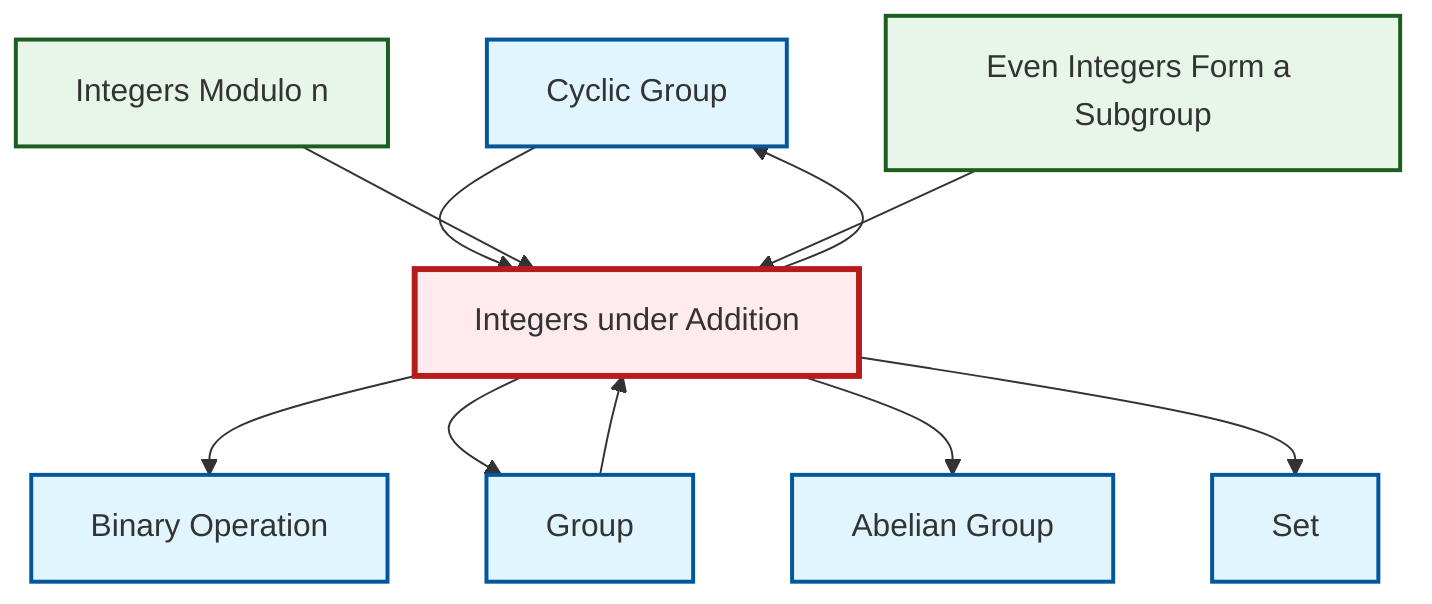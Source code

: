 graph TD
    classDef definition fill:#e1f5fe,stroke:#01579b,stroke-width:2px
    classDef theorem fill:#f3e5f5,stroke:#4a148c,stroke-width:2px
    classDef axiom fill:#fff3e0,stroke:#e65100,stroke-width:2px
    classDef example fill:#e8f5e9,stroke:#1b5e20,stroke-width:2px
    classDef current fill:#ffebee,stroke:#b71c1c,stroke-width:3px
    def-cyclic-group["Cyclic Group"]:::definition
    def-set["Set"]:::definition
    ex-quotient-integers-mod-n["Integers Modulo n"]:::example
    def-group["Group"]:::definition
    def-binary-operation["Binary Operation"]:::definition
    ex-integers-addition["Integers under Addition"]:::example
    def-abelian-group["Abelian Group"]:::definition
    ex-even-integers-subgroup["Even Integers Form a Subgroup"]:::example
    ex-integers-addition --> def-cyclic-group
    def-cyclic-group --> ex-integers-addition
    ex-integers-addition --> def-binary-operation
    def-group --> ex-integers-addition
    ex-integers-addition --> def-group
    ex-quotient-integers-mod-n --> ex-integers-addition
    ex-even-integers-subgroup --> ex-integers-addition
    ex-integers-addition --> def-abelian-group
    ex-integers-addition --> def-set
    class ex-integers-addition current